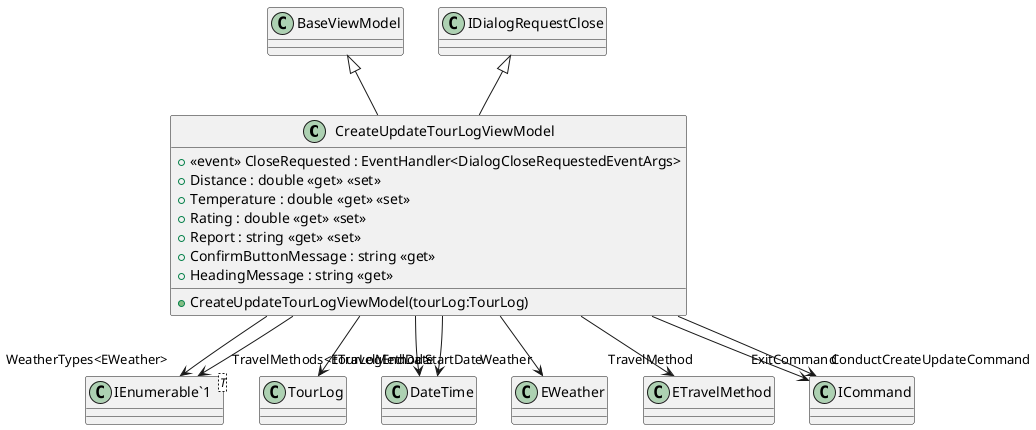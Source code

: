 @startuml
class CreateUpdateTourLogViewModel {
    +  <<event>> CloseRequested : EventHandler<DialogCloseRequestedEventArgs> 
    + Distance : double <<get>> <<set>>
    + Temperature : double <<get>> <<set>>
    + Rating : double <<get>> <<set>>
    + Report : string <<get>> <<set>>
    + ConfirmButtonMessage : string <<get>>
    + HeadingMessage : string <<get>>
    + CreateUpdateTourLogViewModel(tourLog:TourLog)
}
class "IEnumerable`1"<T> {
}
BaseViewModel <|-- CreateUpdateTourLogViewModel
IDialogRequestClose <|-- CreateUpdateTourLogViewModel
CreateUpdateTourLogViewModel --> "tourLog" TourLog
CreateUpdateTourLogViewModel --> "StartDate" DateTime
CreateUpdateTourLogViewModel --> "EndDate" DateTime
CreateUpdateTourLogViewModel --> "Weather" EWeather
CreateUpdateTourLogViewModel --> "TravelMethod" ETravelMethod
CreateUpdateTourLogViewModel --> "WeatherTypes<EWeather>" "IEnumerable`1"
CreateUpdateTourLogViewModel --> "TravelMethods<ETravelMethod>" "IEnumerable`1"
CreateUpdateTourLogViewModel --> "ExitCommand" ICommand
CreateUpdateTourLogViewModel --> "ConductCreateUpdateCommand" ICommand
@enduml
